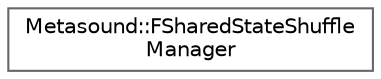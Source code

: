 digraph "Graphical Class Hierarchy"
{
 // INTERACTIVE_SVG=YES
 // LATEX_PDF_SIZE
  bgcolor="transparent";
  edge [fontname=Helvetica,fontsize=10,labelfontname=Helvetica,labelfontsize=10];
  node [fontname=Helvetica,fontsize=10,shape=box,height=0.2,width=0.4];
  rankdir="LR";
  Node0 [id="Node000000",label="Metasound::FSharedStateShuffle\lManager",height=0.2,width=0.4,color="grey40", fillcolor="white", style="filled",URL="$d2/dce/classMetasound_1_1FSharedStateShuffleManager.html",tooltip=" "];
}
